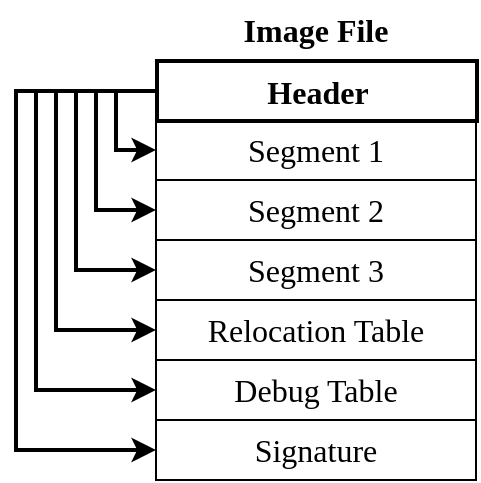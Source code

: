 <mxfile version="20.8.20" type="device"><diagram id="ps-MO_pm9ROzL8LrV4MP" name="Page-1"><mxGraphModel dx="1040" dy="851" grid="1" gridSize="10" guides="1" tooltips="1" connect="1" arrows="1" fold="1" page="0" pageScale="1" pageWidth="850" pageHeight="1100" math="0" shadow="0"><root><mxCell id="0"/><mxCell id="1" parent="0"/><mxCell id="0T3DscxXjMOl614dfrIi-17" style="edgeStyle=orthogonalEdgeStyle;rounded=0;orthogonalLoop=1;jettySize=auto;html=1;exitX=0;exitY=0.5;exitDx=0;exitDy=0;entryX=0;entryY=0.5;entryDx=0;entryDy=0;strokeWidth=2;" parent="1" source="0T3DscxXjMOl614dfrIi-4" target="0T3DscxXjMOl614dfrIi-10" edge="1"><mxGeometry relative="1" as="geometry"><Array as="points"><mxPoint x="210" y="405"/><mxPoint x="210" y="585"/></Array></mxGeometry></mxCell><mxCell id="0T3DscxXjMOl614dfrIi-18" style="edgeStyle=orthogonalEdgeStyle;rounded=0;orthogonalLoop=1;jettySize=auto;html=1;exitX=0;exitY=0.5;exitDx=0;exitDy=0;entryX=0;entryY=0.5;entryDx=0;entryDy=0;strokeWidth=2;" parent="1" source="0T3DscxXjMOl614dfrIi-4" target="0T3DscxXjMOl614dfrIi-5" edge="1"><mxGeometry relative="1" as="geometry"><Array as="points"><mxPoint x="260" y="405"/><mxPoint x="260" y="435"/></Array></mxGeometry></mxCell><mxCell id="0T3DscxXjMOl614dfrIi-19" style="edgeStyle=orthogonalEdgeStyle;rounded=0;orthogonalLoop=1;jettySize=auto;html=1;exitX=0;exitY=0.5;exitDx=0;exitDy=0;entryX=0;entryY=0.5;entryDx=0;entryDy=0;strokeWidth=2;" parent="1" source="0T3DscxXjMOl614dfrIi-4" target="0T3DscxXjMOl614dfrIi-6" edge="1"><mxGeometry relative="1" as="geometry"><Array as="points"><mxPoint x="250" y="405"/><mxPoint x="250" y="465"/></Array></mxGeometry></mxCell><mxCell id="0T3DscxXjMOl614dfrIi-20" style="edgeStyle=orthogonalEdgeStyle;rounded=0;orthogonalLoop=1;jettySize=auto;html=1;exitX=0;exitY=0.5;exitDx=0;exitDy=0;entryX=0;entryY=0.5;entryDx=0;entryDy=0;strokeWidth=2;" parent="1" source="0T3DscxXjMOl614dfrIi-4" target="0T3DscxXjMOl614dfrIi-7" edge="1"><mxGeometry relative="1" as="geometry"><Array as="points"><mxPoint x="240" y="405"/><mxPoint x="240" y="495"/></Array></mxGeometry></mxCell><mxCell id="0T3DscxXjMOl614dfrIi-21" style="edgeStyle=orthogonalEdgeStyle;rounded=0;orthogonalLoop=1;jettySize=auto;html=1;exitX=0;exitY=0.5;exitDx=0;exitDy=0;entryX=0;entryY=0.5;entryDx=0;entryDy=0;strokeWidth=2;" parent="1" source="0T3DscxXjMOl614dfrIi-4" target="0T3DscxXjMOl614dfrIi-8" edge="1"><mxGeometry relative="1" as="geometry"><Array as="points"><mxPoint x="230" y="405"/><mxPoint x="230" y="525"/></Array></mxGeometry></mxCell><mxCell id="0T3DscxXjMOl614dfrIi-22" style="edgeStyle=orthogonalEdgeStyle;rounded=0;orthogonalLoop=1;jettySize=auto;html=1;exitX=0;exitY=0.5;exitDx=0;exitDy=0;entryX=0;entryY=0.5;entryDx=0;entryDy=0;strokeWidth=2;" parent="1" source="0T3DscxXjMOl614dfrIi-4" target="0T3DscxXjMOl614dfrIi-9" edge="1"><mxGeometry relative="1" as="geometry"><Array as="points"><mxPoint x="220" y="405"/><mxPoint x="220" y="555"/></Array></mxGeometry></mxCell><mxCell id="0T3DscxXjMOl614dfrIi-5" value="&lt;font style=&quot;font-size: 16px;&quot; face=&quot;LMRoman10-Regular&quot;&gt;Segment 1&lt;/font&gt;" style="rounded=0;whiteSpace=wrap;html=1;" parent="1" vertex="1"><mxGeometry x="280" y="420" width="160" height="30" as="geometry"/></mxCell><mxCell id="0T3DscxXjMOl614dfrIi-6" value="&lt;span style=&quot;font-family: LMRoman10-Regular; font-size: 16px;&quot;&gt;Segment&lt;/span&gt;&lt;font style=&quot;font-size: 16px;&quot; face=&quot;LMRoman10-Regular&quot;&gt;&amp;nbsp;2&lt;/font&gt;" style="rounded=0;whiteSpace=wrap;html=1;" parent="1" vertex="1"><mxGeometry x="280" y="450" width="160" height="30" as="geometry"/></mxCell><mxCell id="0T3DscxXjMOl614dfrIi-7" value="&lt;span style=&quot;font-family: LMRoman10-Regular; font-size: 16px;&quot;&gt;Segment&lt;/span&gt;&lt;font style=&quot;font-size: 16px;&quot; face=&quot;LMRoman10-Regular&quot;&gt;&amp;nbsp;3&lt;/font&gt;" style="rounded=0;whiteSpace=wrap;html=1;" parent="1" vertex="1"><mxGeometry x="280" y="480" width="160" height="30" as="geometry"/></mxCell><mxCell id="0T3DscxXjMOl614dfrIi-8" value="&lt;font style=&quot;font-size: 16px;&quot; face=&quot;LMRoman10-Regular&quot;&gt;Relocation Table&lt;br&gt;&lt;/font&gt;" style="rounded=0;whiteSpace=wrap;html=1;" parent="1" vertex="1"><mxGeometry x="280" y="510" width="160" height="30" as="geometry"/></mxCell><mxCell id="0T3DscxXjMOl614dfrIi-9" value="&lt;font style=&quot;font-size: 16px;&quot; face=&quot;LMRoman10-Regular&quot;&gt;Debug Table&lt;br&gt;&lt;/font&gt;" style="rounded=0;whiteSpace=wrap;html=1;" parent="1" vertex="1"><mxGeometry x="280" y="540" width="160" height="30" as="geometry"/></mxCell><mxCell id="0T3DscxXjMOl614dfrIi-10" value="&lt;font style=&quot;font-size: 16px;&quot; face=&quot;LMRoman10-Regular&quot;&gt;Signature&lt;br&gt;&lt;/font&gt;" style="rounded=0;whiteSpace=wrap;html=1;" parent="1" vertex="1"><mxGeometry x="280" y="570" width="160" height="30" as="geometry"/></mxCell><mxCell id="0T3DscxXjMOl614dfrIi-16" value="&lt;b&gt;Image File&lt;/b&gt;" style="text;html=1;strokeColor=none;fillColor=none;align=center;verticalAlign=middle;whiteSpace=wrap;rounded=0;fontFamily=LMRoman10-Regular;fontSize=16;fontColor=default;" parent="1" vertex="1"><mxGeometry x="280" y="360" width="160" height="30" as="geometry"/></mxCell><mxCell id="0T3DscxXjMOl614dfrIi-4" value="&lt;font style=&quot;font-size: 16px;&quot; face=&quot;LMRoman10-Regular&quot;&gt;&lt;b&gt;Header&lt;/b&gt;&lt;/font&gt;" style="rounded=0;whiteSpace=wrap;html=1;strokeWidth=2;" parent="1" vertex="1"><mxGeometry x="280.5" y="390.5" width="160" height="30" as="geometry"/></mxCell></root></mxGraphModel></diagram></mxfile>